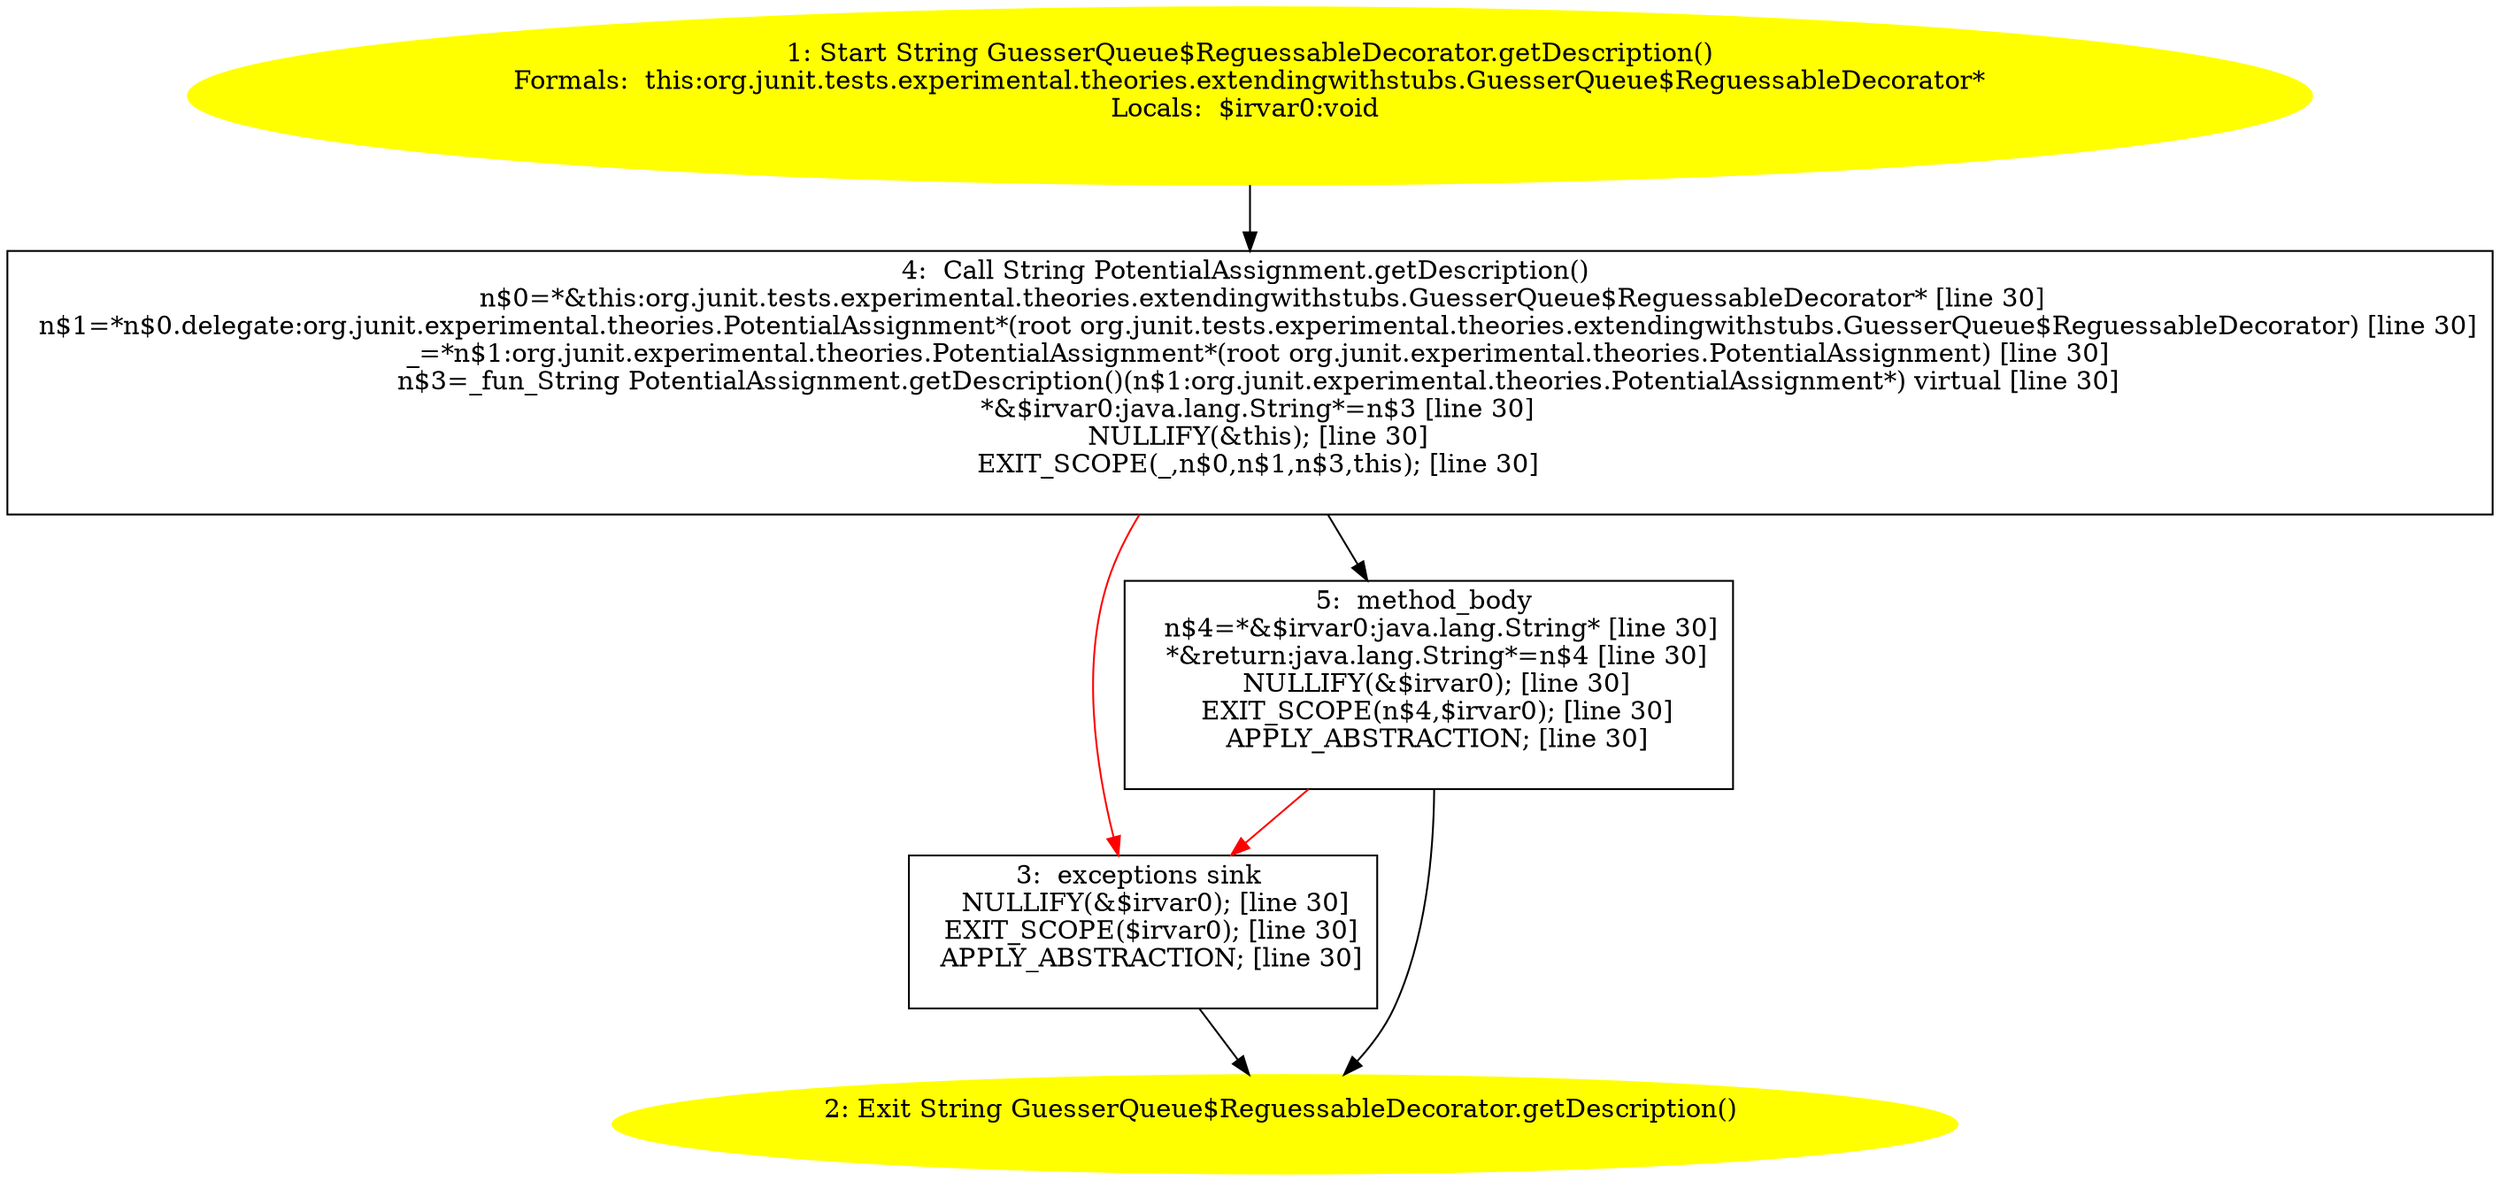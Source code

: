 /* @generated */
digraph cfg {
"org.junit.tests.experimental.theories.extendingwithstubs.GuesserQueue$ReguessableDecorator.getDescri.c003e14471df911b45c08de415658d3f_1" [label="1: Start String GuesserQueue$ReguessableDecorator.getDescription()\nFormals:  this:org.junit.tests.experimental.theories.extendingwithstubs.GuesserQueue$ReguessableDecorator*\nLocals:  $irvar0:void \n  " color=yellow style=filled]
	

	 "org.junit.tests.experimental.theories.extendingwithstubs.GuesserQueue$ReguessableDecorator.getDescri.c003e14471df911b45c08de415658d3f_1" -> "org.junit.tests.experimental.theories.extendingwithstubs.GuesserQueue$ReguessableDecorator.getDescri.c003e14471df911b45c08de415658d3f_4" ;
"org.junit.tests.experimental.theories.extendingwithstubs.GuesserQueue$ReguessableDecorator.getDescri.c003e14471df911b45c08de415658d3f_2" [label="2: Exit String GuesserQueue$ReguessableDecorator.getDescription() \n  " color=yellow style=filled]
	

"org.junit.tests.experimental.theories.extendingwithstubs.GuesserQueue$ReguessableDecorator.getDescri.c003e14471df911b45c08de415658d3f_3" [label="3:  exceptions sink \n   NULLIFY(&$irvar0); [line 30]\n  EXIT_SCOPE($irvar0); [line 30]\n  APPLY_ABSTRACTION; [line 30]\n " shape="box"]
	

	 "org.junit.tests.experimental.theories.extendingwithstubs.GuesserQueue$ReguessableDecorator.getDescri.c003e14471df911b45c08de415658d3f_3" -> "org.junit.tests.experimental.theories.extendingwithstubs.GuesserQueue$ReguessableDecorator.getDescri.c003e14471df911b45c08de415658d3f_2" ;
"org.junit.tests.experimental.theories.extendingwithstubs.GuesserQueue$ReguessableDecorator.getDescri.c003e14471df911b45c08de415658d3f_4" [label="4:  Call String PotentialAssignment.getDescription() \n   n$0=*&this:org.junit.tests.experimental.theories.extendingwithstubs.GuesserQueue$ReguessableDecorator* [line 30]\n  n$1=*n$0.delegate:org.junit.experimental.theories.PotentialAssignment*(root org.junit.tests.experimental.theories.extendingwithstubs.GuesserQueue$ReguessableDecorator) [line 30]\n  _=*n$1:org.junit.experimental.theories.PotentialAssignment*(root org.junit.experimental.theories.PotentialAssignment) [line 30]\n  n$3=_fun_String PotentialAssignment.getDescription()(n$1:org.junit.experimental.theories.PotentialAssignment*) virtual [line 30]\n  *&$irvar0:java.lang.String*=n$3 [line 30]\n  NULLIFY(&this); [line 30]\n  EXIT_SCOPE(_,n$0,n$1,n$3,this); [line 30]\n " shape="box"]
	

	 "org.junit.tests.experimental.theories.extendingwithstubs.GuesserQueue$ReguessableDecorator.getDescri.c003e14471df911b45c08de415658d3f_4" -> "org.junit.tests.experimental.theories.extendingwithstubs.GuesserQueue$ReguessableDecorator.getDescri.c003e14471df911b45c08de415658d3f_5" ;
	 "org.junit.tests.experimental.theories.extendingwithstubs.GuesserQueue$ReguessableDecorator.getDescri.c003e14471df911b45c08de415658d3f_4" -> "org.junit.tests.experimental.theories.extendingwithstubs.GuesserQueue$ReguessableDecorator.getDescri.c003e14471df911b45c08de415658d3f_3" [color="red" ];
"org.junit.tests.experimental.theories.extendingwithstubs.GuesserQueue$ReguessableDecorator.getDescri.c003e14471df911b45c08de415658d3f_5" [label="5:  method_body \n   n$4=*&$irvar0:java.lang.String* [line 30]\n  *&return:java.lang.String*=n$4 [line 30]\n  NULLIFY(&$irvar0); [line 30]\n  EXIT_SCOPE(n$4,$irvar0); [line 30]\n  APPLY_ABSTRACTION; [line 30]\n " shape="box"]
	

	 "org.junit.tests.experimental.theories.extendingwithstubs.GuesserQueue$ReguessableDecorator.getDescri.c003e14471df911b45c08de415658d3f_5" -> "org.junit.tests.experimental.theories.extendingwithstubs.GuesserQueue$ReguessableDecorator.getDescri.c003e14471df911b45c08de415658d3f_2" ;
	 "org.junit.tests.experimental.theories.extendingwithstubs.GuesserQueue$ReguessableDecorator.getDescri.c003e14471df911b45c08de415658d3f_5" -> "org.junit.tests.experimental.theories.extendingwithstubs.GuesserQueue$ReguessableDecorator.getDescri.c003e14471df911b45c08de415658d3f_3" [color="red" ];
}
